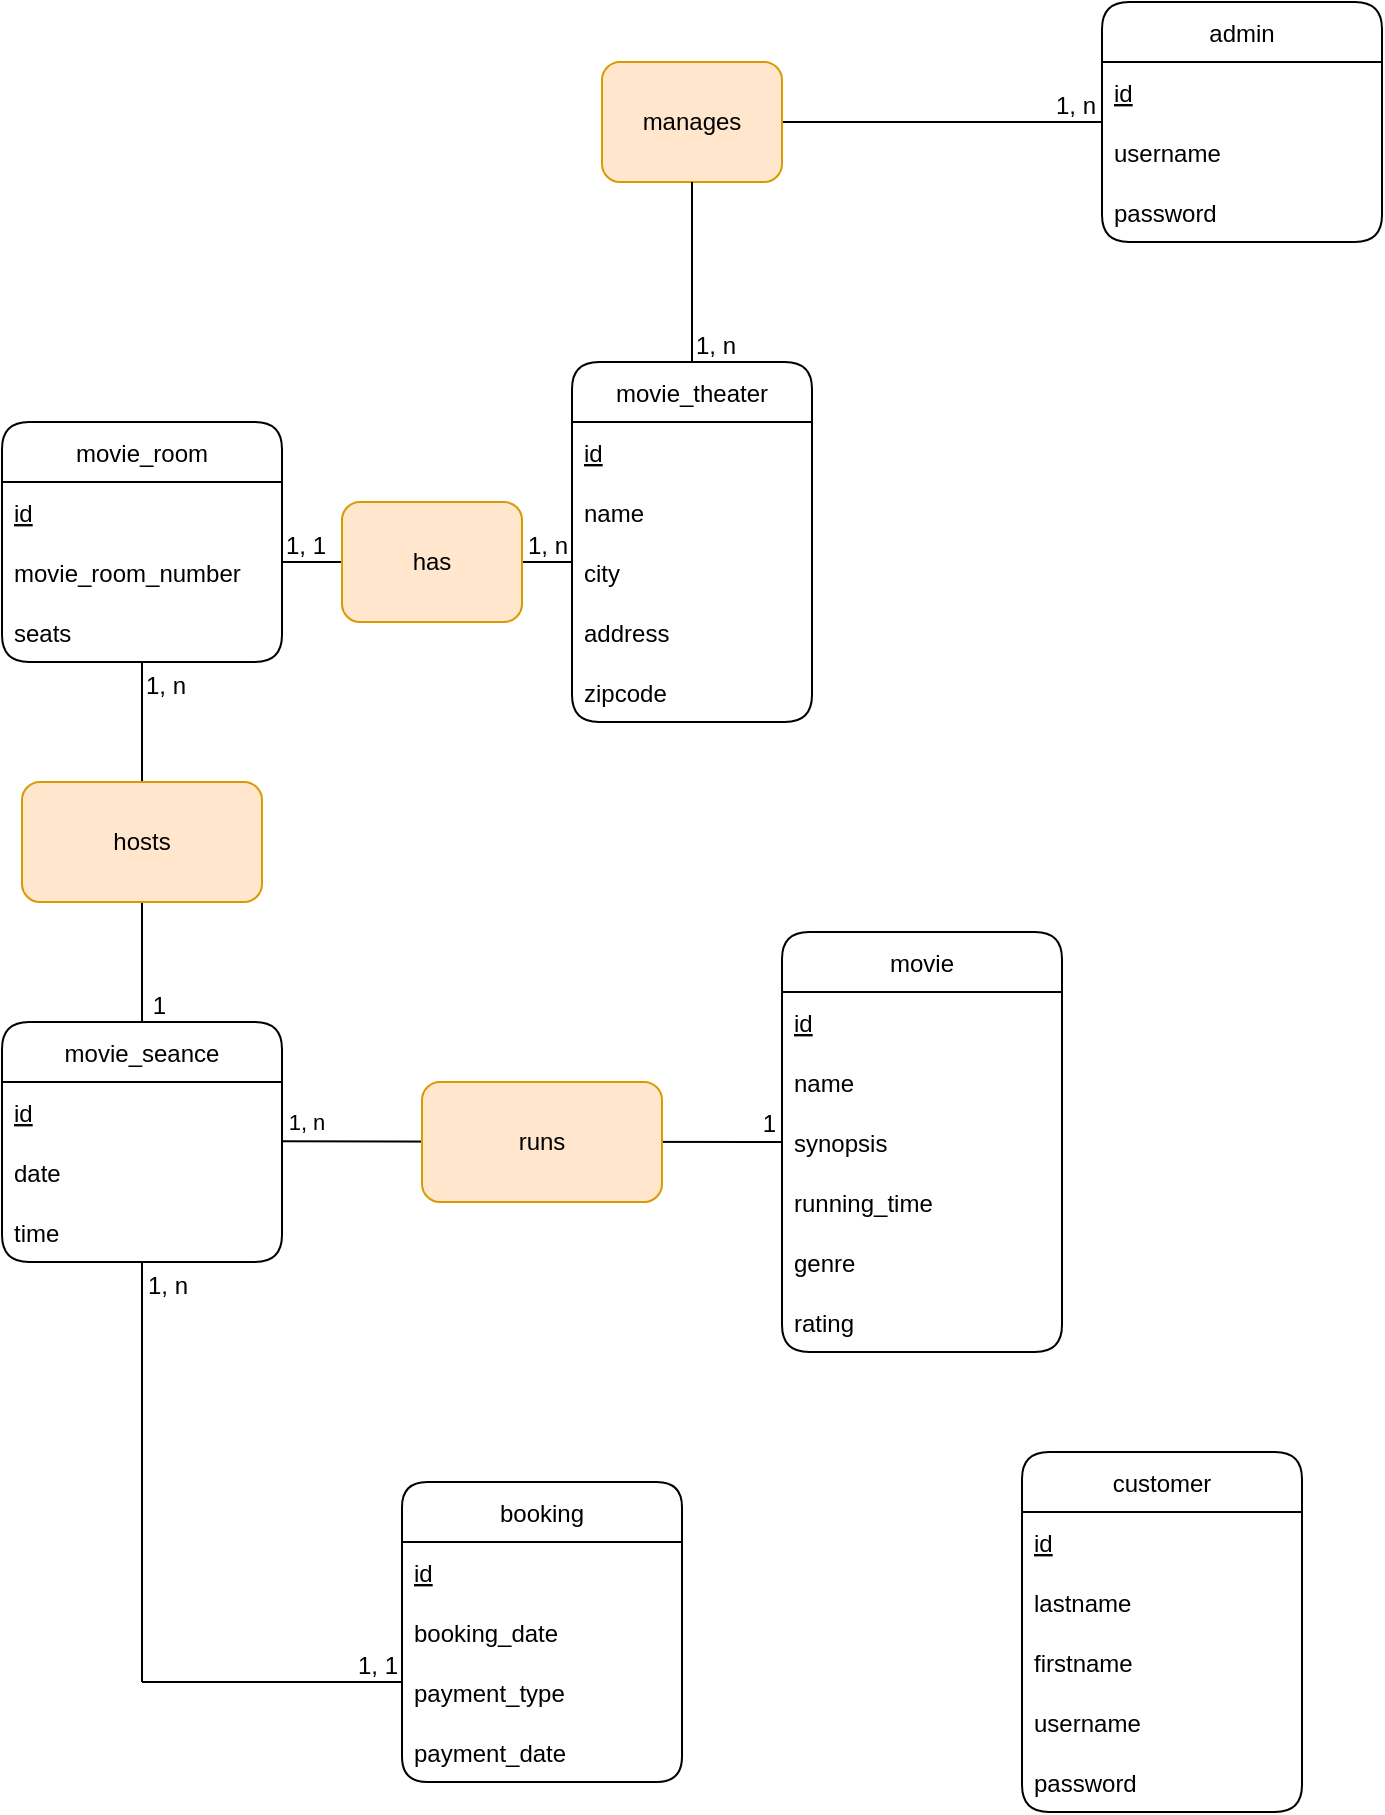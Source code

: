 <mxfile version="20.0.1" type="github">
  <diagram id="1Y-h_gMSpbXjNAjZNNcW" name="Page-1">
    <mxGraphModel dx="981" dy="526" grid="1" gridSize="10" guides="1" tooltips="1" connect="1" arrows="1" fold="1" page="1" pageScale="1" pageWidth="827" pageHeight="1169" math="0" shadow="0">
      <root>
        <mxCell id="0" />
        <mxCell id="1" parent="0" />
        <mxCell id="LCUx6dB7vMvkdcI-Hgyc-2" value="movie_theater" style="swimlane;fontStyle=0;childLayout=stackLayout;horizontal=1;startSize=30;horizontalStack=0;resizeParent=1;resizeParentMax=0;resizeLast=0;collapsible=1;marginBottom=0;rounded=1;swimlaneLine=1;verticalAlign=middle;" parent="1" vertex="1">
          <mxGeometry x="335" y="220" width="120" height="180" as="geometry" />
        </mxCell>
        <mxCell id="LCUx6dB7vMvkdcI-Hgyc-3" value="id" style="text;strokeColor=none;fillColor=none;align=left;verticalAlign=middle;spacingLeft=4;spacingRight=4;overflow=hidden;points=[[0,0.5],[1,0.5]];portConstraint=eastwest;rotatable=0;fontStyle=4" parent="LCUx6dB7vMvkdcI-Hgyc-2" vertex="1">
          <mxGeometry y="30" width="120" height="30" as="geometry" />
        </mxCell>
        <mxCell id="LCUx6dB7vMvkdcI-Hgyc-4" value="name" style="text;strokeColor=none;fillColor=none;align=left;verticalAlign=middle;spacingLeft=4;spacingRight=4;overflow=hidden;points=[[0,0.5],[1,0.5]];portConstraint=eastwest;rotatable=0;" parent="LCUx6dB7vMvkdcI-Hgyc-2" vertex="1">
          <mxGeometry y="60" width="120" height="30" as="geometry" />
        </mxCell>
        <object label="city" id="LCUx6dB7vMvkdcI-Hgyc-5">
          <mxCell style="text;strokeColor=none;fillColor=none;align=left;verticalAlign=middle;spacingLeft=4;spacingRight=4;overflow=hidden;points=[[0,0.5],[1,0.5]];portConstraint=eastwest;rotatable=0;" parent="LCUx6dB7vMvkdcI-Hgyc-2" vertex="1">
            <mxGeometry y="90" width="120" height="30" as="geometry" />
          </mxCell>
        </object>
        <mxCell id="LCUx6dB7vMvkdcI-Hgyc-9" value="address" style="text;strokeColor=none;fillColor=none;align=left;verticalAlign=middle;spacingLeft=4;spacingRight=4;overflow=hidden;points=[[0,0.5],[1,0.5]];portConstraint=eastwest;rotatable=0;" parent="LCUx6dB7vMvkdcI-Hgyc-2" vertex="1">
          <mxGeometry y="120" width="120" height="30" as="geometry" />
        </mxCell>
        <mxCell id="LCUx6dB7vMvkdcI-Hgyc-8" value="zipcode" style="text;strokeColor=none;fillColor=none;align=left;verticalAlign=middle;spacingLeft=4;spacingRight=4;overflow=hidden;points=[[0,0.5],[1,0.5]];portConstraint=eastwest;rotatable=0;" parent="LCUx6dB7vMvkdcI-Hgyc-2" vertex="1">
          <mxGeometry y="150" width="120" height="30" as="geometry" />
        </mxCell>
        <mxCell id="LCUx6dB7vMvkdcI-Hgyc-10" value="admin" style="swimlane;fontStyle=0;childLayout=stackLayout;horizontal=1;startSize=30;horizontalStack=0;resizeParent=1;resizeParentMax=0;resizeLast=0;collapsible=1;marginBottom=0;rounded=1;" parent="1" vertex="1">
          <mxGeometry x="600" y="40" width="140" height="120" as="geometry" />
        </mxCell>
        <mxCell id="LCUx6dB7vMvkdcI-Hgyc-11" value="id" style="text;strokeColor=none;fillColor=none;align=left;verticalAlign=middle;spacingLeft=4;spacingRight=4;overflow=hidden;points=[[0,0.5],[1,0.5]];portConstraint=eastwest;rotatable=0;rounded=1;fontStyle=4" parent="LCUx6dB7vMvkdcI-Hgyc-10" vertex="1">
          <mxGeometry y="30" width="140" height="30" as="geometry" />
        </mxCell>
        <mxCell id="LCUx6dB7vMvkdcI-Hgyc-12" value="username" style="text;strokeColor=none;fillColor=none;align=left;verticalAlign=middle;spacingLeft=4;spacingRight=4;overflow=hidden;points=[[0,0.5],[1,0.5]];portConstraint=eastwest;rotatable=0;rounded=1;" parent="LCUx6dB7vMvkdcI-Hgyc-10" vertex="1">
          <mxGeometry y="60" width="140" height="30" as="geometry" />
        </mxCell>
        <mxCell id="LCUx6dB7vMvkdcI-Hgyc-13" value="password" style="text;strokeColor=none;fillColor=none;align=left;verticalAlign=middle;spacingLeft=4;spacingRight=4;overflow=hidden;points=[[0,0.5],[1,0.5]];portConstraint=eastwest;rotatable=0;rounded=1;" parent="LCUx6dB7vMvkdcI-Hgyc-10" vertex="1">
          <mxGeometry y="90" width="140" height="30" as="geometry" />
        </mxCell>
        <mxCell id="8nlPESdQlSbIShFrbJUq-12" value="" style="endArrow=none;html=1;rounded=0;startArrow=none;" edge="1" parent="1" source="8nlPESdQlSbIShFrbJUq-15">
          <mxGeometry relative="1" as="geometry">
            <mxPoint x="380" y="80" as="sourcePoint" />
            <mxPoint x="600" y="100" as="targetPoint" />
          </mxGeometry>
        </mxCell>
        <mxCell id="8nlPESdQlSbIShFrbJUq-14" value="1, n" style="resizable=0;html=1;align=right;verticalAlign=bottom;rounded=1;fillColor=#FFF5F5;" connectable="0" vertex="1" parent="8nlPESdQlSbIShFrbJUq-12">
          <mxGeometry x="1" relative="1" as="geometry">
            <mxPoint x="-3" as="offset" />
          </mxGeometry>
        </mxCell>
        <mxCell id="8nlPESdQlSbIShFrbJUq-15" value="manages" style="rounded=1;whiteSpace=wrap;html=1;fillColor=#ffe6cc;strokeColor=#d79b00;" vertex="1" parent="1">
          <mxGeometry x="350" y="70" width="90" height="60" as="geometry" />
        </mxCell>
        <mxCell id="8nlPESdQlSbIShFrbJUq-16" value="" style="endArrow=none;html=1;rounded=0;exitX=0.5;exitY=0;exitDx=0;exitDy=0;" edge="1" parent="1" source="LCUx6dB7vMvkdcI-Hgyc-2" target="8nlPESdQlSbIShFrbJUq-15">
          <mxGeometry relative="1" as="geometry">
            <mxPoint x="180" y="80" as="sourcePoint" />
            <mxPoint x="400" y="80" as="targetPoint" />
          </mxGeometry>
        </mxCell>
        <mxCell id="8nlPESdQlSbIShFrbJUq-17" value="1, n" style="resizable=0;html=1;align=left;verticalAlign=bottom;rounded=1;fillColor=#FFF5F5;" connectable="0" vertex="1" parent="8nlPESdQlSbIShFrbJUq-16">
          <mxGeometry x="-1" relative="1" as="geometry">
            <mxPoint as="offset" />
          </mxGeometry>
        </mxCell>
        <mxCell id="8nlPESdQlSbIShFrbJUq-23" value="movie_room" style="swimlane;fontStyle=0;childLayout=stackLayout;horizontal=1;startSize=30;horizontalStack=0;resizeParent=1;resizeParentMax=0;resizeLast=0;collapsible=1;marginBottom=0;rounded=1;" vertex="1" parent="1">
          <mxGeometry x="50" y="250" width="140" height="120" as="geometry" />
        </mxCell>
        <mxCell id="8nlPESdQlSbIShFrbJUq-24" value="id" style="text;strokeColor=none;fillColor=none;align=left;verticalAlign=middle;spacingLeft=4;spacingRight=4;overflow=hidden;points=[[0,0.5],[1,0.5]];portConstraint=eastwest;rotatable=0;rounded=1;fontStyle=4" vertex="1" parent="8nlPESdQlSbIShFrbJUq-23">
          <mxGeometry y="30" width="140" height="30" as="geometry" />
        </mxCell>
        <mxCell id="8nlPESdQlSbIShFrbJUq-25" value="movie_room_number" style="text;strokeColor=none;fillColor=none;align=left;verticalAlign=middle;spacingLeft=4;spacingRight=4;overflow=hidden;points=[[0,0.5],[1,0.5]];portConstraint=eastwest;rotatable=0;rounded=1;" vertex="1" parent="8nlPESdQlSbIShFrbJUq-23">
          <mxGeometry y="60" width="140" height="30" as="geometry" />
        </mxCell>
        <mxCell id="8nlPESdQlSbIShFrbJUq-26" value="seats" style="text;strokeColor=none;fillColor=none;align=left;verticalAlign=middle;spacingLeft=4;spacingRight=4;overflow=hidden;points=[[0,0.5],[1,0.5]];portConstraint=eastwest;rotatable=0;rounded=1;" vertex="1" parent="8nlPESdQlSbIShFrbJUq-23">
          <mxGeometry y="90" width="140" height="30" as="geometry" />
        </mxCell>
        <mxCell id="8nlPESdQlSbIShFrbJUq-29" value="" style="endArrow=none;html=1;rounded=0;" edge="1" parent="1">
          <mxGeometry relative="1" as="geometry">
            <mxPoint x="190" y="320" as="sourcePoint" />
            <mxPoint x="335" y="320" as="targetPoint" />
          </mxGeometry>
        </mxCell>
        <mxCell id="8nlPESdQlSbIShFrbJUq-30" value="1, 1" style="resizable=0;html=1;align=left;verticalAlign=bottom;rounded=1;fillColor=#FFF5F5;" connectable="0" vertex="1" parent="8nlPESdQlSbIShFrbJUq-29">
          <mxGeometry x="-1" relative="1" as="geometry" />
        </mxCell>
        <mxCell id="8nlPESdQlSbIShFrbJUq-31" value="1, n" style="resizable=0;html=1;align=right;verticalAlign=bottom;rounded=1;fillColor=#FFF5F5;" connectable="0" vertex="1" parent="8nlPESdQlSbIShFrbJUq-29">
          <mxGeometry x="1" relative="1" as="geometry">
            <mxPoint x="-2" as="offset" />
          </mxGeometry>
        </mxCell>
        <mxCell id="8nlPESdQlSbIShFrbJUq-28" value="has" style="rounded=1;whiteSpace=wrap;html=1;fillColor=#ffe6cc;strokeColor=#d79b00;" vertex="1" parent="1">
          <mxGeometry x="220" y="290" width="90" height="60" as="geometry" />
        </mxCell>
        <mxCell id="8nlPESdQlSbIShFrbJUq-33" value="movie_seance" style="swimlane;fontStyle=0;childLayout=stackLayout;horizontal=1;startSize=30;horizontalStack=0;resizeParent=1;resizeParentMax=0;resizeLast=0;collapsible=1;marginBottom=0;rounded=1;" vertex="1" parent="1">
          <mxGeometry x="50" y="550" width="140" height="120" as="geometry" />
        </mxCell>
        <mxCell id="8nlPESdQlSbIShFrbJUq-34" value="id" style="text;strokeColor=none;fillColor=none;align=left;verticalAlign=middle;spacingLeft=4;spacingRight=4;overflow=hidden;points=[[0,0.5],[1,0.5]];portConstraint=eastwest;rotatable=0;rounded=1;fontStyle=4" vertex="1" parent="8nlPESdQlSbIShFrbJUq-33">
          <mxGeometry y="30" width="140" height="30" as="geometry" />
        </mxCell>
        <mxCell id="8nlPESdQlSbIShFrbJUq-35" value="date" style="text;strokeColor=none;fillColor=none;align=left;verticalAlign=middle;spacingLeft=4;spacingRight=4;overflow=hidden;points=[[0,0.5],[1,0.5]];portConstraint=eastwest;rotatable=0;rounded=1;" vertex="1" parent="8nlPESdQlSbIShFrbJUq-33">
          <mxGeometry y="60" width="140" height="30" as="geometry" />
        </mxCell>
        <mxCell id="8nlPESdQlSbIShFrbJUq-36" value="time" style="text;strokeColor=none;fillColor=none;align=left;verticalAlign=middle;spacingLeft=4;spacingRight=4;overflow=hidden;points=[[0,0.5],[1,0.5]];portConstraint=eastwest;rotatable=0;rounded=1;" vertex="1" parent="8nlPESdQlSbIShFrbJUq-33">
          <mxGeometry y="90" width="140" height="30" as="geometry" />
        </mxCell>
        <mxCell id="8nlPESdQlSbIShFrbJUq-38" value="" style="endArrow=none;html=1;rounded=0;entryX=0.5;entryY=0;entryDx=0;entryDy=0;" edge="1" parent="1" target="8nlPESdQlSbIShFrbJUq-33">
          <mxGeometry relative="1" as="geometry">
            <mxPoint x="120" y="370" as="sourcePoint" />
            <mxPoint x="280" y="370" as="targetPoint" />
          </mxGeometry>
        </mxCell>
        <mxCell id="8nlPESdQlSbIShFrbJUq-39" value="1, n" style="resizable=0;html=1;align=left;verticalAlign=bottom;rounded=1;fillColor=#FFF5F5;" connectable="0" vertex="1" parent="8nlPESdQlSbIShFrbJUq-38">
          <mxGeometry x="-1" relative="1" as="geometry">
            <mxPoint y="20" as="offset" />
          </mxGeometry>
        </mxCell>
        <mxCell id="8nlPESdQlSbIShFrbJUq-40" value="1" style="resizable=0;html=1;align=right;verticalAlign=bottom;rounded=1;fillColor=#FFF5F5;" connectable="0" vertex="1" parent="8nlPESdQlSbIShFrbJUq-38">
          <mxGeometry x="1" relative="1" as="geometry">
            <mxPoint x="12" as="offset" />
          </mxGeometry>
        </mxCell>
        <mxCell id="8nlPESdQlSbIShFrbJUq-37" value="hosts" style="rounded=1;whiteSpace=wrap;html=1;fillColor=#ffe6cc;strokeColor=#d79b00;" vertex="1" parent="1">
          <mxGeometry x="60" y="430" width="120" height="60" as="geometry" />
        </mxCell>
        <mxCell id="8nlPESdQlSbIShFrbJUq-41" value="movie" style="swimlane;fontStyle=0;childLayout=stackLayout;horizontal=1;startSize=30;horizontalStack=0;resizeParent=1;resizeParentMax=0;resizeLast=0;collapsible=1;marginBottom=0;rounded=1;" vertex="1" parent="1">
          <mxGeometry x="440" y="505" width="140" height="210" as="geometry" />
        </mxCell>
        <mxCell id="8nlPESdQlSbIShFrbJUq-42" value="id" style="text;strokeColor=none;fillColor=none;align=left;verticalAlign=middle;spacingLeft=4;spacingRight=4;overflow=hidden;points=[[0,0.5],[1,0.5]];portConstraint=eastwest;rotatable=0;rounded=1;fontStyle=4" vertex="1" parent="8nlPESdQlSbIShFrbJUq-41">
          <mxGeometry y="30" width="140" height="30" as="geometry" />
        </mxCell>
        <mxCell id="8nlPESdQlSbIShFrbJUq-43" value="name" style="text;strokeColor=none;fillColor=none;align=left;verticalAlign=middle;spacingLeft=4;spacingRight=4;overflow=hidden;points=[[0,0.5],[1,0.5]];portConstraint=eastwest;rotatable=0;rounded=1;" vertex="1" parent="8nlPESdQlSbIShFrbJUq-41">
          <mxGeometry y="60" width="140" height="30" as="geometry" />
        </mxCell>
        <mxCell id="8nlPESdQlSbIShFrbJUq-44" value="synopsis" style="text;strokeColor=none;fillColor=none;align=left;verticalAlign=middle;spacingLeft=4;spacingRight=4;overflow=hidden;points=[[0,0.5],[1,0.5]];portConstraint=eastwest;rotatable=0;rounded=1;" vertex="1" parent="8nlPESdQlSbIShFrbJUq-41">
          <mxGeometry y="90" width="140" height="30" as="geometry" />
        </mxCell>
        <mxCell id="8nlPESdQlSbIShFrbJUq-48" value="running_time" style="text;strokeColor=none;fillColor=none;align=left;verticalAlign=middle;spacingLeft=4;spacingRight=4;overflow=hidden;points=[[0,0.5],[1,0.5]];portConstraint=eastwest;rotatable=0;rounded=1;" vertex="1" parent="8nlPESdQlSbIShFrbJUq-41">
          <mxGeometry y="120" width="140" height="30" as="geometry" />
        </mxCell>
        <mxCell id="8nlPESdQlSbIShFrbJUq-45" value="genre" style="text;strokeColor=none;fillColor=none;align=left;verticalAlign=middle;spacingLeft=4;spacingRight=4;overflow=hidden;points=[[0,0.5],[1,0.5]];portConstraint=eastwest;rotatable=0;rounded=1;" vertex="1" parent="8nlPESdQlSbIShFrbJUq-41">
          <mxGeometry y="150" width="140" height="30" as="geometry" />
        </mxCell>
        <mxCell id="8nlPESdQlSbIShFrbJUq-46" value="rating" style="text;strokeColor=none;fillColor=none;align=left;verticalAlign=middle;spacingLeft=4;spacingRight=4;overflow=hidden;points=[[0,0.5],[1,0.5]];portConstraint=eastwest;rotatable=0;rounded=1;" vertex="1" parent="8nlPESdQlSbIShFrbJUq-41">
          <mxGeometry y="180" width="140" height="30" as="geometry" />
        </mxCell>
        <mxCell id="8nlPESdQlSbIShFrbJUq-50" value="" style="endArrow=none;html=1;rounded=0;entryX=0;entryY=0.5;entryDx=0;entryDy=0;" edge="1" parent="1" target="8nlPESdQlSbIShFrbJUq-44">
          <mxGeometry relative="1" as="geometry">
            <mxPoint x="190" y="609.66" as="sourcePoint" />
            <mxPoint x="350" y="609.66" as="targetPoint" />
          </mxGeometry>
        </mxCell>
        <mxCell id="8nlPESdQlSbIShFrbJUq-52" value="1" style="resizable=0;html=1;align=right;verticalAlign=bottom;rounded=1;fillColor=#FFF5F5;" connectable="0" vertex="1" parent="8nlPESdQlSbIShFrbJUq-50">
          <mxGeometry x="1" relative="1" as="geometry">
            <mxPoint x="-2" as="offset" />
          </mxGeometry>
        </mxCell>
        <mxCell id="8nlPESdQlSbIShFrbJUq-54" value="&lt;span style=&quot;color: rgba(0, 0, 0, 0); font-family: monospace; font-size: 0px; text-align: start; background-color: rgb(248, 249, 250);&quot;&gt;%3CmxGraphModel%3E%3Croot%3E%3CmxCell%20id%3D%220%22%2F%3E%3CmxCell%20id%3D%221%22%20parent%3D%220%22%2F%3E%3CmxCell%20id%3D%222%22%20value%3D%221%2C%20n%22%20style%3D%22resizable%3D0%3Bhtml%3D1%3Balign%3Dright%3BverticalAlign%3Dbottom%3Brounded%3D1%3BfillColor%3D%23FFF5F5%3B%22%20connectable%3D%220%22%20vertex%3D%221%22%20parent%3D%221%22%3E%3CmxGeometry%20x%3D%22438.345%22%20y%3D%22610.0%22%20as%3D%22geometry%22%2F%3E%3C%2FmxCell%3E%3C%2Froot%3E%3C%2FmxGraphModel%3E&lt;/span&gt;" style="edgeLabel;html=1;align=center;verticalAlign=middle;resizable=0;points=[];" vertex="1" connectable="0" parent="8nlPESdQlSbIShFrbJUq-50">
          <mxGeometry x="-0.9" y="1" relative="1" as="geometry">
            <mxPoint as="offset" />
          </mxGeometry>
        </mxCell>
        <mxCell id="8nlPESdQlSbIShFrbJUq-55" value="1, n" style="edgeLabel;html=1;align=center;verticalAlign=middle;resizable=0;points=[];labelBackgroundColor=none;" vertex="1" connectable="0" parent="8nlPESdQlSbIShFrbJUq-50">
          <mxGeometry x="-0.895" y="1" relative="1" as="geometry">
            <mxPoint x="-1" y="-9" as="offset" />
          </mxGeometry>
        </mxCell>
        <mxCell id="8nlPESdQlSbIShFrbJUq-53" value="runs" style="rounded=1;whiteSpace=wrap;html=1;fillColor=#ffe6cc;strokeColor=#d79b00;" vertex="1" parent="1">
          <mxGeometry x="260" y="580" width="120" height="60" as="geometry" />
        </mxCell>
        <mxCell id="8nlPESdQlSbIShFrbJUq-56" value="booking" style="swimlane;fontStyle=0;childLayout=stackLayout;horizontal=1;startSize=30;horizontalStack=0;resizeParent=1;resizeParentMax=0;resizeLast=0;collapsible=1;marginBottom=0;rounded=1;arcSize=14;" vertex="1" parent="1">
          <mxGeometry x="250" y="780" width="140" height="150" as="geometry" />
        </mxCell>
        <mxCell id="8nlPESdQlSbIShFrbJUq-57" value="id" style="text;strokeColor=none;fillColor=none;align=left;verticalAlign=middle;spacingLeft=4;spacingRight=4;overflow=hidden;points=[[0,0.5],[1,0.5]];portConstraint=eastwest;rotatable=0;rounded=1;fontStyle=4" vertex="1" parent="8nlPESdQlSbIShFrbJUq-56">
          <mxGeometry y="30" width="140" height="30" as="geometry" />
        </mxCell>
        <mxCell id="8nlPESdQlSbIShFrbJUq-58" value="booking_date" style="text;strokeColor=none;fillColor=none;align=left;verticalAlign=middle;spacingLeft=4;spacingRight=4;overflow=hidden;points=[[0,0.5],[1,0.5]];portConstraint=eastwest;rotatable=0;rounded=1;" vertex="1" parent="8nlPESdQlSbIShFrbJUq-56">
          <mxGeometry y="60" width="140" height="30" as="geometry" />
        </mxCell>
        <mxCell id="8nlPESdQlSbIShFrbJUq-59" value="payment_type" style="text;strokeColor=none;fillColor=none;align=left;verticalAlign=middle;spacingLeft=4;spacingRight=4;overflow=hidden;points=[[0,0.5],[1,0.5]];portConstraint=eastwest;rotatable=0;rounded=1;" vertex="1" parent="8nlPESdQlSbIShFrbJUq-56">
          <mxGeometry y="90" width="140" height="30" as="geometry" />
        </mxCell>
        <mxCell id="8nlPESdQlSbIShFrbJUq-60" value="payment_date" style="text;strokeColor=none;fillColor=none;align=left;verticalAlign=middle;spacingLeft=4;spacingRight=4;overflow=hidden;points=[[0,0.5],[1,0.5]];portConstraint=eastwest;rotatable=0;rounded=1;" vertex="1" parent="8nlPESdQlSbIShFrbJUq-56">
          <mxGeometry y="120" width="140" height="30" as="geometry" />
        </mxCell>
        <mxCell id="8nlPESdQlSbIShFrbJUq-62" value="" style="endArrow=none;html=1;rounded=0;" edge="1" parent="1">
          <mxGeometry relative="1" as="geometry">
            <mxPoint x="120" y="670" as="sourcePoint" />
            <mxPoint x="120" y="880" as="targetPoint" />
          </mxGeometry>
        </mxCell>
        <mxCell id="8nlPESdQlSbIShFrbJUq-63" value="1, n" style="resizable=0;html=1;align=left;verticalAlign=bottom;rounded=1;labelBackgroundColor=none;fillColor=#FFF5F5;" connectable="0" vertex="1" parent="8nlPESdQlSbIShFrbJUq-62">
          <mxGeometry x="-1" relative="1" as="geometry">
            <mxPoint x="1" y="20" as="offset" />
          </mxGeometry>
        </mxCell>
        <mxCell id="8nlPESdQlSbIShFrbJUq-64" value="1, 1" style="resizable=0;html=1;align=right;verticalAlign=bottom;rounded=1;labelBackgroundColor=none;fillColor=#FFF5F5;" connectable="0" vertex="1" parent="8nlPESdQlSbIShFrbJUq-62">
          <mxGeometry x="1" relative="1" as="geometry">
            <mxPoint x="128" as="offset" />
          </mxGeometry>
        </mxCell>
        <mxCell id="8nlPESdQlSbIShFrbJUq-65" value="" style="endArrow=none;html=1;rounded=0;" edge="1" parent="1">
          <mxGeometry relative="1" as="geometry">
            <mxPoint x="120" y="880" as="sourcePoint" />
            <mxPoint x="250" y="880" as="targetPoint" />
          </mxGeometry>
        </mxCell>
        <mxCell id="8nlPESdQlSbIShFrbJUq-66" value="customer" style="swimlane;fontStyle=0;childLayout=stackLayout;horizontal=1;startSize=30;horizontalStack=0;resizeParent=1;resizeParentMax=0;resizeLast=0;collapsible=1;marginBottom=0;rounded=1;labelBackgroundColor=none;" vertex="1" parent="1">
          <mxGeometry x="560" y="765" width="140" height="180" as="geometry" />
        </mxCell>
        <mxCell id="8nlPESdQlSbIShFrbJUq-67" value="id" style="text;strokeColor=none;fillColor=none;align=left;verticalAlign=middle;spacingLeft=4;spacingRight=4;overflow=hidden;points=[[0,0.5],[1,0.5]];portConstraint=eastwest;rotatable=0;rounded=1;labelBackgroundColor=none;fontStyle=4" vertex="1" parent="8nlPESdQlSbIShFrbJUq-66">
          <mxGeometry y="30" width="140" height="30" as="geometry" />
        </mxCell>
        <mxCell id="8nlPESdQlSbIShFrbJUq-68" value="lastname" style="text;strokeColor=none;fillColor=none;align=left;verticalAlign=middle;spacingLeft=4;spacingRight=4;overflow=hidden;points=[[0,0.5],[1,0.5]];portConstraint=eastwest;rotatable=0;rounded=1;labelBackgroundColor=none;" vertex="1" parent="8nlPESdQlSbIShFrbJUq-66">
          <mxGeometry y="60" width="140" height="30" as="geometry" />
        </mxCell>
        <mxCell id="8nlPESdQlSbIShFrbJUq-69" value="firstname" style="text;strokeColor=none;fillColor=none;align=left;verticalAlign=middle;spacingLeft=4;spacingRight=4;overflow=hidden;points=[[0,0.5],[1,0.5]];portConstraint=eastwest;rotatable=0;rounded=1;labelBackgroundColor=none;" vertex="1" parent="8nlPESdQlSbIShFrbJUq-66">
          <mxGeometry y="90" width="140" height="30" as="geometry" />
        </mxCell>
        <mxCell id="8nlPESdQlSbIShFrbJUq-70" value="username" style="text;strokeColor=none;fillColor=none;align=left;verticalAlign=middle;spacingLeft=4;spacingRight=4;overflow=hidden;points=[[0,0.5],[1,0.5]];portConstraint=eastwest;rotatable=0;rounded=1;labelBackgroundColor=none;" vertex="1" parent="8nlPESdQlSbIShFrbJUq-66">
          <mxGeometry y="120" width="140" height="30" as="geometry" />
        </mxCell>
        <mxCell id="8nlPESdQlSbIShFrbJUq-71" value="password" style="text;strokeColor=none;fillColor=none;align=left;verticalAlign=middle;spacingLeft=4;spacingRight=4;overflow=hidden;points=[[0,0.5],[1,0.5]];portConstraint=eastwest;rotatable=0;rounded=1;labelBackgroundColor=none;" vertex="1" parent="8nlPESdQlSbIShFrbJUq-66">
          <mxGeometry y="150" width="140" height="30" as="geometry" />
        </mxCell>
      </root>
    </mxGraphModel>
  </diagram>
</mxfile>
